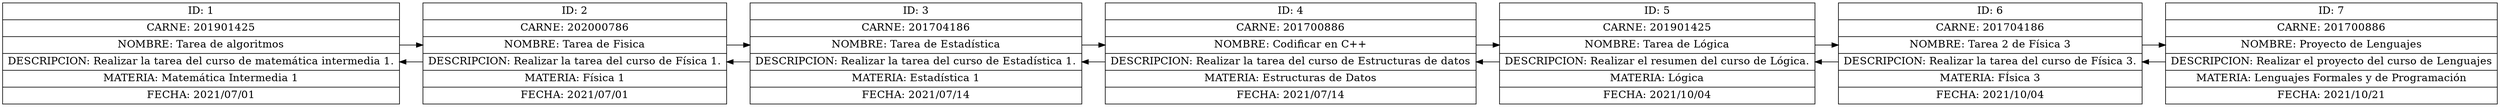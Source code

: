 digraph g {
	graph [
		rankdir = "LR"
	];

	node [
		fontsize = "16"
		shape = "ellipse"
	];

	edge [
	];

	"1" [
		label = "<f0> ID: 1| <f1> CARNE: 201901425| <f2> NOMBRE: Tarea de algoritmos| <f3> DESCRIPCION: Realizar la tarea del curso de matemática intermedia 1.| <f4> MATERIA: Matemática Intermedia 1| <f5> FECHA: 2021/07/01"
	shape = "record"
	];

	"1":f2 -> "2":f2 [
		id = 0
	];

	"2" [
		label = "<f0> ID: 2| <f1> CARNE: 202000786| <f2> NOMBRE: Tarea de Fisica| <f3> DESCRIPCION: Realizar la tarea del curso de Física 1.| <f4> MATERIA: Física 1| <f5> FECHA: 2021/07/01"
	shape = "record"
	];

	"2":f3 -> "1":f3 [
		id = 1
	];

	"2":f2 -> "3":f2 [
		id = 2
	];

	"3" [
		label = "<f0> ID: 3| <f1> CARNE: 201704186| <f2> NOMBRE: Tarea de Estadística| <f3> DESCRIPCION: Realizar la tarea del curso de Estadística 1.| <f4> MATERIA: Estadística 1| <f5> FECHA: 2021/07/14"
	shape = "record"
	];

	"3":f3 -> "2":f3 [
		id = 3
	];

	"3":f2 -> "4":f2 [
		id = 4
	];

	"4" [
		label = "<f0> ID: 4| <f1> CARNE: 201700886| <f2> NOMBRE: Codificar en C++| <f3> DESCRIPCION: Realizar la tarea del curso de Estructuras de datos| <f4> MATERIA: Estructuras de Datos| <f5> FECHA: 2021/07/14"
	shape = "record"
	];

	"4":f3 -> "3":f3 [
		id = 5
	];

	"4":f2 -> "5":f2 [
		id = 6
	];

	"5" [
		label = "<f0> ID: 5| <f1> CARNE: 201901425| <f2> NOMBRE: Tarea de Lógica| <f3> DESCRIPCION: Realizar el resumen del curso de Lógica.| <f4> MATERIA: Lógica| <f5> FECHA: 2021/10/04"
	shape = "record"
	];

	"5":f3 -> "4":f3 [
		id = 7
	];

	"5":f2 -> "6":f2 [
		id = 8
	];

	"6" [
		label = "<f0> ID: 6| <f1> CARNE: 201704186| <f2> NOMBRE: Tarea 2 de Física 3| <f3> DESCRIPCION: Realizar la tarea del curso de Física 3.| <f4> MATERIA: FÍsica 3| <f5> FECHA: 2021/10/04"
	shape = "record"
	];

	"6":f3 -> "5":f3 [
		id = 9
	];

	"6":f2 -> "7":f2 [
		id = 10
	];

	"7" [
		label = "<f0> ID: 7| <f1> CARNE: 201700886| <f2> NOMBRE: Proyecto de Lenguajes| <f3> DESCRIPCION: Realizar el proyecto del curso de Lenguajes| <f4> MATERIA: Lenguajes Formales y de Programación| <f5> FECHA: 2021/10/21"
	shape = "record"
	];

	"7":f3 -> "6":f3 [
		id = 11
	];

}